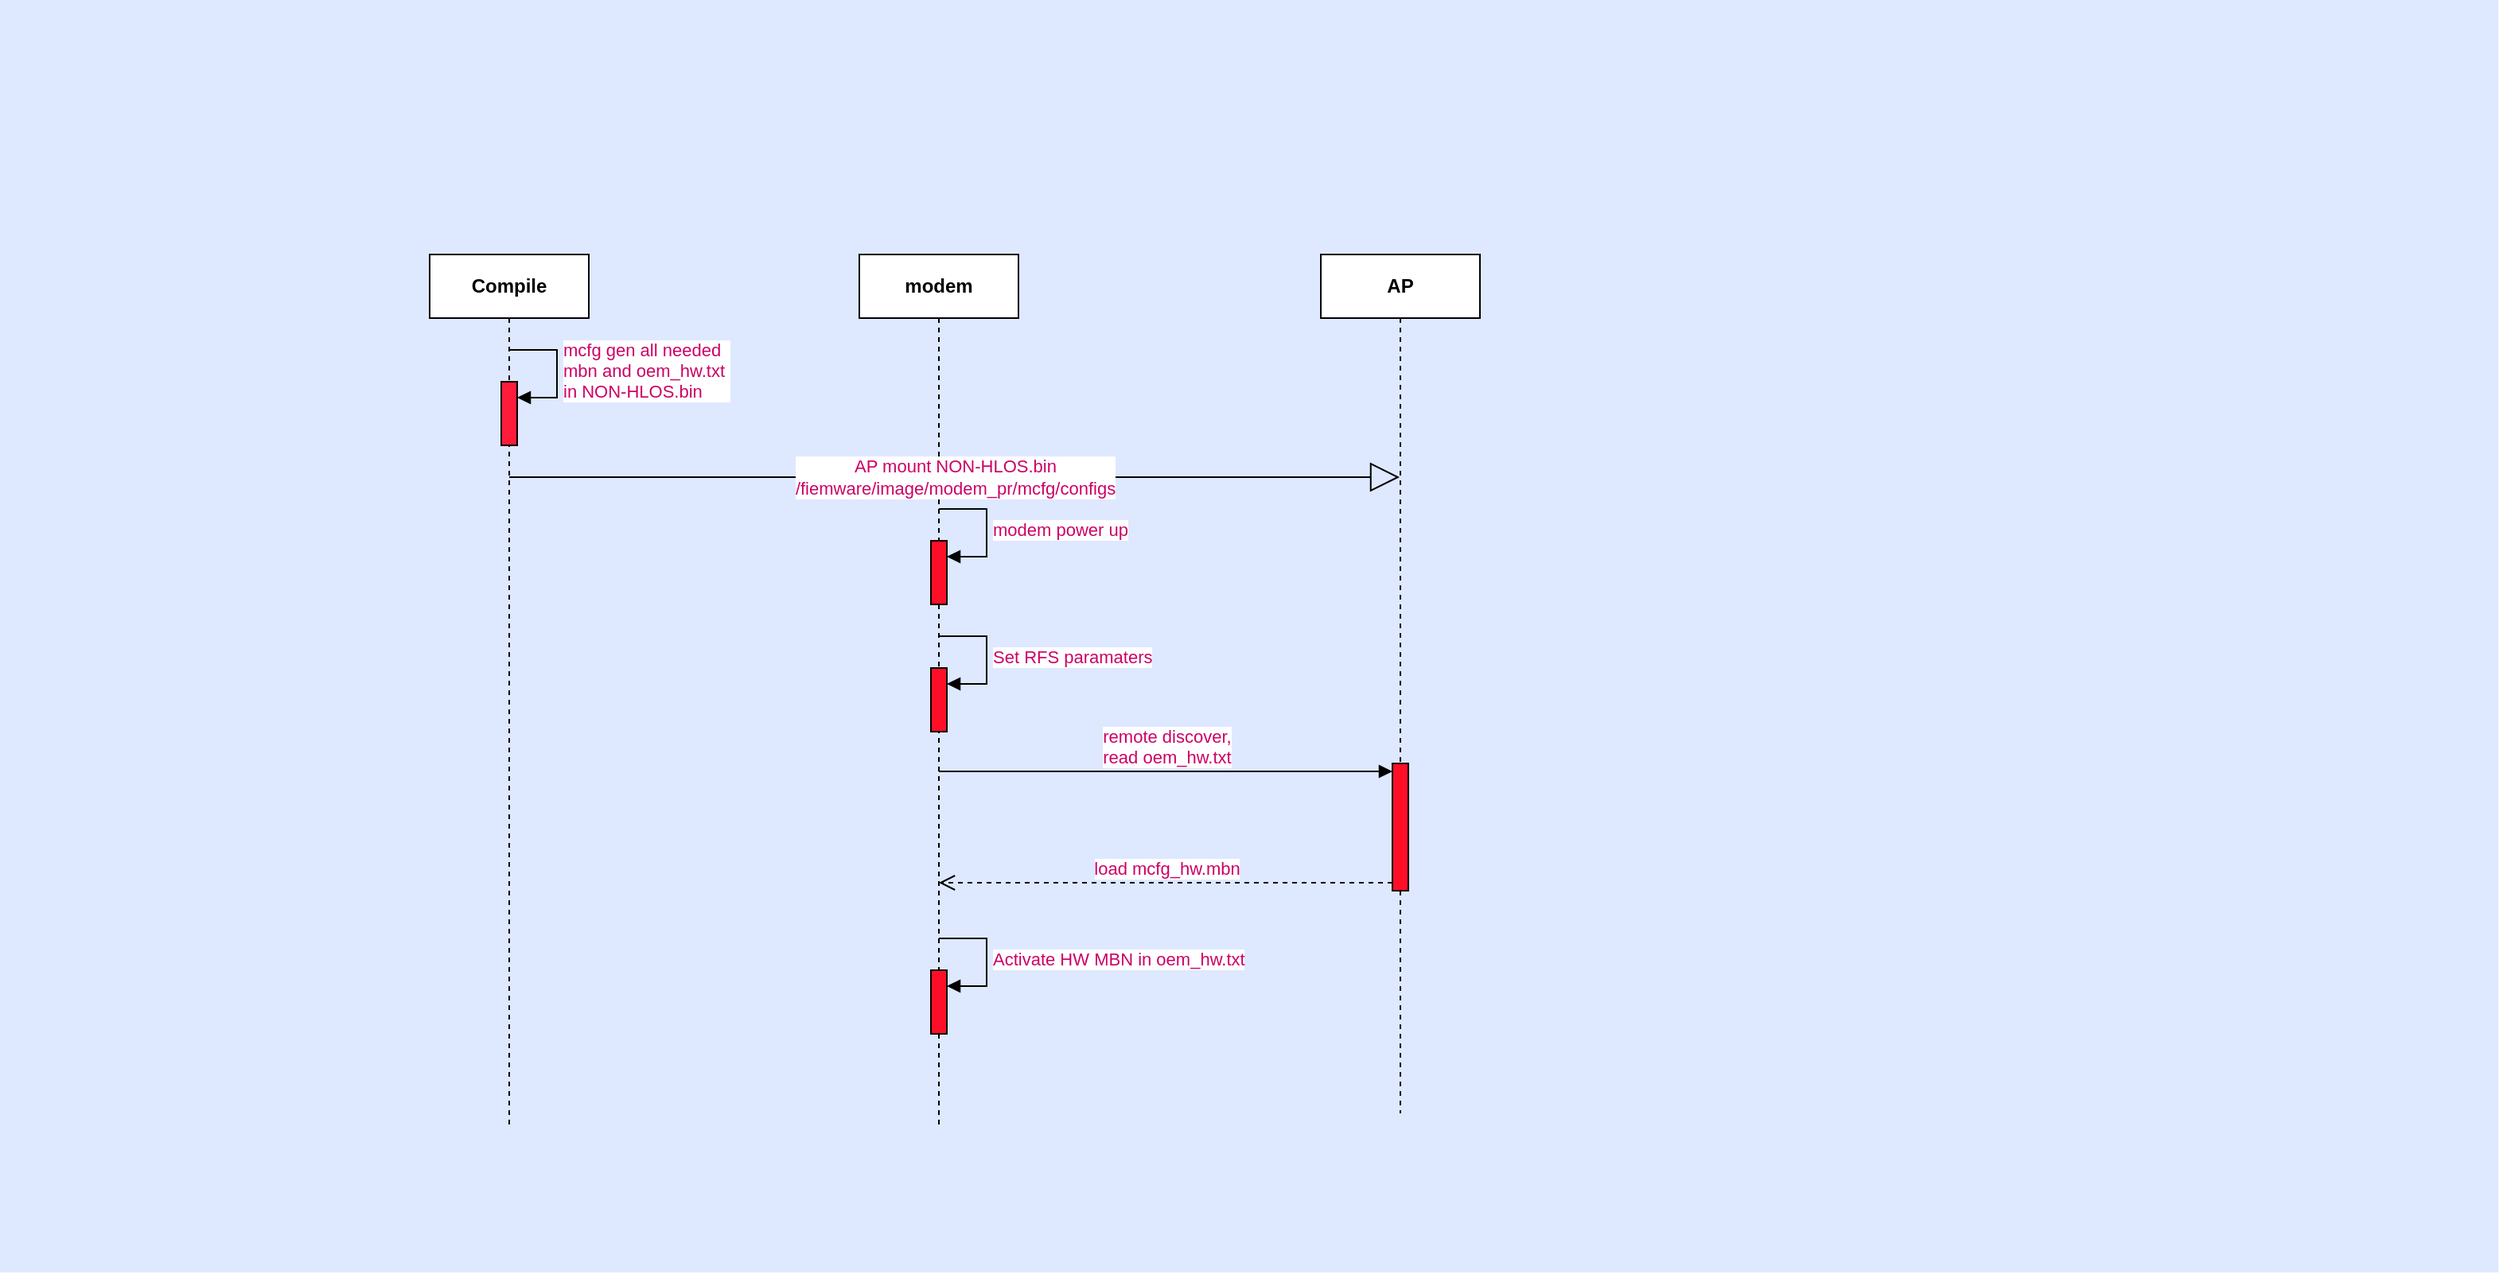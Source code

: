 <mxfile version="24.7.12">
  <diagram name="Page-1" id="9361dd3d-8414-5efd-6122-117bd74ce7a7">
    <mxGraphModel dx="1547" dy="624" grid="1" gridSize="10" guides="1" tooltips="1" connect="1" arrows="1" fold="1" page="0" pageScale="1.5" pageWidth="826" pageHeight="1169" background="none" math="0" shadow="0">
      <root>
        <mxCell id="0" />
        <mxCell id="1" parent="0" />
        <mxCell id="69" value="" style="fillColor=#DEE8FF;strokeColor=none" parent="1" vertex="1">
          <mxGeometry x="-20" y="20" width="1570" height="800" as="geometry" />
        </mxCell>
        <mxCell id="skWJBsfep3s3KmabRw41-89" value="&lt;b&gt;Compile&lt;/b&gt;" style="shape=umlLifeline;perimeter=lifelinePerimeter;whiteSpace=wrap;html=1;container=1;dropTarget=0;collapsible=0;recursiveResize=0;outlineConnect=0;portConstraint=eastwest;newEdgeStyle={&quot;curved&quot;:0,&quot;rounded&quot;:0};" vertex="1" parent="1">
          <mxGeometry x="250" y="180" width="100" height="550" as="geometry" />
        </mxCell>
        <mxCell id="skWJBsfep3s3KmabRw41-97" value="" style="html=1;points=[[0,0,0,0,5],[0,1,0,0,-5],[1,0,0,0,5],[1,1,0,0,-5]];perimeter=orthogonalPerimeter;outlineConnect=0;targetShapes=umlLifeline;portConstraint=eastwest;newEdgeStyle={&quot;curved&quot;:0,&quot;rounded&quot;:0};fillColor=#FF1C3A;" vertex="1" parent="skWJBsfep3s3KmabRw41-89">
          <mxGeometry x="45" y="80" width="10" height="40" as="geometry" />
        </mxCell>
        <mxCell id="skWJBsfep3s3KmabRw41-98" value="&lt;font color=&quot;#cc0066&quot;&gt;mcfg gen all needed&lt;/font&gt;&lt;div&gt;&lt;font color=&quot;#cc0066&quot;&gt;mbn and oem_hw.txt&amp;nbsp;&lt;/font&gt;&lt;/div&gt;&lt;div&gt;&lt;font color=&quot;#cc0066&quot;&gt;in NON-HLOS.bin&lt;/font&gt;&lt;/div&gt;" style="html=1;align=left;spacingLeft=2;endArrow=block;rounded=0;edgeStyle=orthogonalEdgeStyle;curved=0;rounded=0;" edge="1" target="skWJBsfep3s3KmabRw41-97" parent="skWJBsfep3s3KmabRw41-89">
          <mxGeometry x="-0.003" relative="1" as="geometry">
            <mxPoint x="50" y="60" as="sourcePoint" />
            <Array as="points">
              <mxPoint x="80" y="90" />
            </Array>
            <mxPoint as="offset" />
          </mxGeometry>
        </mxCell>
        <mxCell id="skWJBsfep3s3KmabRw41-90" value="&lt;b&gt;modem&lt;/b&gt;" style="shape=umlLifeline;perimeter=lifelinePerimeter;whiteSpace=wrap;html=1;container=1;dropTarget=0;collapsible=0;recursiveResize=0;outlineConnect=0;portConstraint=eastwest;newEdgeStyle={&quot;curved&quot;:0,&quot;rounded&quot;:0};" vertex="1" parent="1">
          <mxGeometry x="520" y="180" width="100" height="550" as="geometry" />
        </mxCell>
        <mxCell id="skWJBsfep3s3KmabRw41-106" value="" style="html=1;points=[[0,0,0,0,5],[0,1,0,0,-5],[1,0,0,0,5],[1,1,0,0,-5]];perimeter=orthogonalPerimeter;outlineConnect=0;targetShapes=umlLifeline;portConstraint=eastwest;newEdgeStyle={&quot;curved&quot;:0,&quot;rounded&quot;:0};fillColor=#FF0F27;" vertex="1" parent="skWJBsfep3s3KmabRw41-90">
          <mxGeometry x="45" y="180" width="10" height="40" as="geometry" />
        </mxCell>
        <mxCell id="skWJBsfep3s3KmabRw41-107" value="&lt;font color=&quot;#cc0066&quot;&gt;modem power up&lt;/font&gt;" style="html=1;align=left;spacingLeft=2;endArrow=block;rounded=0;edgeStyle=orthogonalEdgeStyle;curved=0;rounded=0;" edge="1" target="skWJBsfep3s3KmabRw41-106" parent="skWJBsfep3s3KmabRw41-90">
          <mxGeometry relative="1" as="geometry">
            <mxPoint x="50" y="160" as="sourcePoint" />
            <Array as="points">
              <mxPoint x="80" y="190" />
            </Array>
          </mxGeometry>
        </mxCell>
        <mxCell id="skWJBsfep3s3KmabRw41-114" value="" style="html=1;points=[[0,0,0,0,5],[0,1,0,0,-5],[1,0,0,0,5],[1,1,0,0,-5]];perimeter=orthogonalPerimeter;outlineConnect=0;targetShapes=umlLifeline;portConstraint=eastwest;newEdgeStyle={&quot;curved&quot;:0,&quot;rounded&quot;:0};fillColor=#FF0F27;" vertex="1" parent="skWJBsfep3s3KmabRw41-90">
          <mxGeometry x="45" y="260" width="10" height="40" as="geometry" />
        </mxCell>
        <mxCell id="skWJBsfep3s3KmabRw41-115" value="&lt;font color=&quot;#cc0066&quot;&gt;Set RFS paramaters&lt;/font&gt;" style="html=1;align=left;spacingLeft=2;endArrow=block;rounded=0;edgeStyle=orthogonalEdgeStyle;curved=0;rounded=0;" edge="1" target="skWJBsfep3s3KmabRw41-114" parent="skWJBsfep3s3KmabRw41-90">
          <mxGeometry relative="1" as="geometry">
            <mxPoint x="50" y="240" as="sourcePoint" />
            <Array as="points">
              <mxPoint x="80" y="270" />
            </Array>
          </mxGeometry>
        </mxCell>
        <mxCell id="skWJBsfep3s3KmabRw41-122" value="" style="html=1;points=[[0,0,0,0,5],[0,1,0,0,-5],[1,0,0,0,5],[1,1,0,0,-5]];perimeter=orthogonalPerimeter;outlineConnect=0;targetShapes=umlLifeline;portConstraint=eastwest;newEdgeStyle={&quot;curved&quot;:0,&quot;rounded&quot;:0};fillColor=#FF0F27;" vertex="1" parent="skWJBsfep3s3KmabRw41-90">
          <mxGeometry x="45" y="450" width="10" height="40" as="geometry" />
        </mxCell>
        <mxCell id="skWJBsfep3s3KmabRw41-123" value="&lt;font color=&quot;#cc0066&quot;&gt;Activate HW MBN in oem_hw.txt&lt;/font&gt;" style="html=1;align=left;spacingLeft=2;endArrow=block;rounded=0;edgeStyle=orthogonalEdgeStyle;curved=0;rounded=0;" edge="1" target="skWJBsfep3s3KmabRw41-122" parent="skWJBsfep3s3KmabRw41-90">
          <mxGeometry relative="1" as="geometry">
            <mxPoint x="50" y="430" as="sourcePoint" />
            <Array as="points">
              <mxPoint x="80" y="460" />
            </Array>
          </mxGeometry>
        </mxCell>
        <mxCell id="skWJBsfep3s3KmabRw41-93" value="&lt;b&gt;AP&lt;/b&gt;" style="shape=umlLifeline;perimeter=lifelinePerimeter;whiteSpace=wrap;html=1;container=1;dropTarget=0;collapsible=0;recursiveResize=0;outlineConnect=0;portConstraint=eastwest;newEdgeStyle={&quot;curved&quot;:0,&quot;rounded&quot;:0};" vertex="1" parent="1">
          <mxGeometry x="810" y="180" width="100" height="540" as="geometry" />
        </mxCell>
        <mxCell id="skWJBsfep3s3KmabRw41-117" value="" style="html=1;points=[[0,0,0,0,5],[0,1,0,0,-5],[1,0,0,0,5],[1,1,0,0,-5]];perimeter=orthogonalPerimeter;outlineConnect=0;targetShapes=umlLifeline;portConstraint=eastwest;newEdgeStyle={&quot;curved&quot;:0,&quot;rounded&quot;:0};fillColor=#FF0F27;" vertex="1" parent="skWJBsfep3s3KmabRw41-93">
          <mxGeometry x="45" y="320" width="10" height="80" as="geometry" />
        </mxCell>
        <mxCell id="skWJBsfep3s3KmabRw41-102" value="&lt;font color=&quot;#cc0066&quot;&gt;AP mount NON-HLOS.bin&lt;/font&gt;&lt;div&gt;&lt;font color=&quot;#cc0066&quot;&gt;/fiemware/image/modem_pr/mcfg/configs&lt;/font&gt;&lt;/div&gt;" style="endArrow=block;endSize=16;endFill=0;html=1;rounded=0;" edge="1" parent="1">
          <mxGeometry width="160" relative="1" as="geometry">
            <mxPoint x="300" y="320" as="sourcePoint" />
            <mxPoint x="859.5" y="320" as="targetPoint" />
          </mxGeometry>
        </mxCell>
        <mxCell id="skWJBsfep3s3KmabRw41-118" value="&lt;font color=&quot;#cc0066&quot;&gt;remote discover,&lt;/font&gt;&lt;div&gt;&lt;font color=&quot;#cc0066&quot;&gt;read oem_hw.txt&lt;/font&gt;&lt;/div&gt;" style="html=1;verticalAlign=bottom;endArrow=block;curved=0;rounded=0;entryX=0;entryY=0;entryDx=0;entryDy=5;" edge="1" target="skWJBsfep3s3KmabRw41-117" parent="1" source="skWJBsfep3s3KmabRw41-90">
          <mxGeometry relative="1" as="geometry">
            <mxPoint x="785" y="505" as="sourcePoint" />
          </mxGeometry>
        </mxCell>
        <mxCell id="skWJBsfep3s3KmabRw41-119" value="&lt;font color=&quot;#cc0066&quot;&gt;load mcfg_hw.mbn&lt;/font&gt;" style="html=1;verticalAlign=bottom;endArrow=open;dashed=1;endSize=8;curved=0;rounded=0;exitX=0;exitY=1;exitDx=0;exitDy=-5;" edge="1" source="skWJBsfep3s3KmabRw41-117" parent="1" target="skWJBsfep3s3KmabRw41-90">
          <mxGeometry relative="1" as="geometry">
            <mxPoint x="785" y="575" as="targetPoint" />
          </mxGeometry>
        </mxCell>
      </root>
    </mxGraphModel>
  </diagram>
</mxfile>
